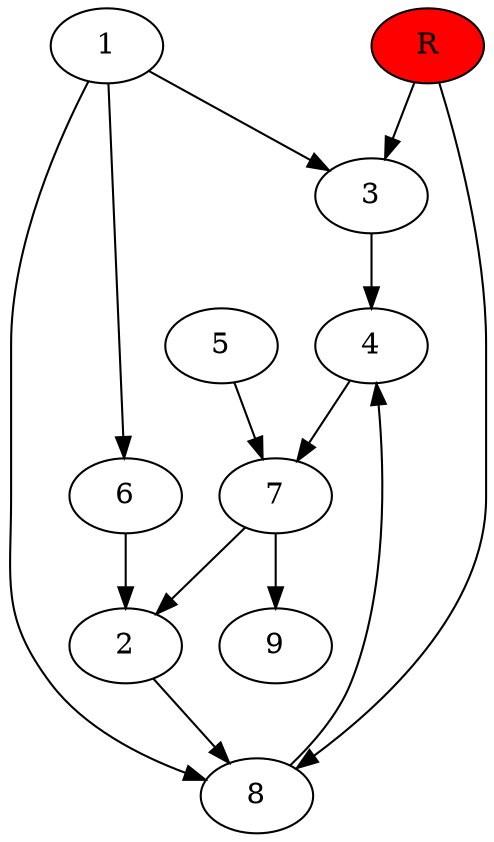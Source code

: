 digraph prb40262 {
	1
	2
	3
	4
	5
	6
	7
	8
	R [fillcolor="#ff0000" style=filled]
	1 -> 3
	1 -> 6
	1 -> 8
	2 -> 8
	3 -> 4
	4 -> 7
	5 -> 7
	6 -> 2
	7 -> 2
	7 -> 9
	8 -> 4
	R -> 3
	R -> 8
}
